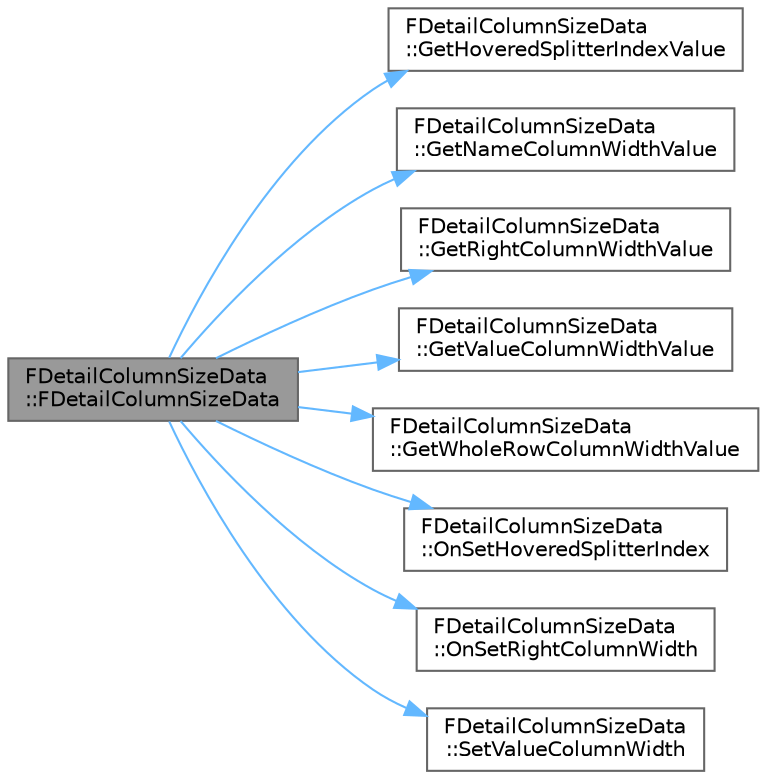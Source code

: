 digraph "FDetailColumnSizeData::FDetailColumnSizeData"
{
 // INTERACTIVE_SVG=YES
 // LATEX_PDF_SIZE
  bgcolor="transparent";
  edge [fontname=Helvetica,fontsize=10,labelfontname=Helvetica,labelfontsize=10];
  node [fontname=Helvetica,fontsize=10,shape=box,height=0.2,width=0.4];
  rankdir="LR";
  Node1 [id="Node000001",label="FDetailColumnSizeData\l::FDetailColumnSizeData",height=0.2,width=0.4,color="gray40", fillcolor="grey60", style="filled", fontcolor="black",tooltip=" "];
  Node1 -> Node2 [id="edge1_Node000001_Node000002",color="steelblue1",style="solid",tooltip=" "];
  Node2 [id="Node000002",label="FDetailColumnSizeData\l::GetHoveredSplitterIndexValue",height=0.2,width=0.4,color="grey40", fillcolor="white", style="filled",URL="$d2/db4/classFDetailColumnSizeData.html#af11ce47dcb158e4772abf36ef60dd0c6",tooltip=" "];
  Node1 -> Node3 [id="edge2_Node000001_Node000003",color="steelblue1",style="solid",tooltip=" "];
  Node3 [id="Node000003",label="FDetailColumnSizeData\l::GetNameColumnWidthValue",height=0.2,width=0.4,color="grey40", fillcolor="white", style="filled",URL="$d2/db4/classFDetailColumnSizeData.html#a8d78958501fac9369c29029b01d2444f",tooltip=" "];
  Node1 -> Node4 [id="edge3_Node000001_Node000004",color="steelblue1",style="solid",tooltip=" "];
  Node4 [id="Node000004",label="FDetailColumnSizeData\l::GetRightColumnWidthValue",height=0.2,width=0.4,color="grey40", fillcolor="white", style="filled",URL="$d2/db4/classFDetailColumnSizeData.html#a354485b58d746a4774a9c7666c0b0b08",tooltip=" "];
  Node1 -> Node5 [id="edge4_Node000001_Node000005",color="steelblue1",style="solid",tooltip=" "];
  Node5 [id="Node000005",label="FDetailColumnSizeData\l::GetValueColumnWidthValue",height=0.2,width=0.4,color="grey40", fillcolor="white", style="filled",URL="$d2/db4/classFDetailColumnSizeData.html#ad193b8d4a079067260a36f9b0b972f26",tooltip=" "];
  Node1 -> Node6 [id="edge5_Node000001_Node000006",color="steelblue1",style="solid",tooltip=" "];
  Node6 [id="Node000006",label="FDetailColumnSizeData\l::GetWholeRowColumnWidthValue",height=0.2,width=0.4,color="grey40", fillcolor="white", style="filled",URL="$d2/db4/classFDetailColumnSizeData.html#ae823c64c1f83f2393f91836b6c3db2cc",tooltip=" "];
  Node1 -> Node7 [id="edge6_Node000001_Node000007",color="steelblue1",style="solid",tooltip=" "];
  Node7 [id="Node000007",label="FDetailColumnSizeData\l::OnSetHoveredSplitterIndex",height=0.2,width=0.4,color="grey40", fillcolor="white", style="filled",URL="$d2/db4/classFDetailColumnSizeData.html#a318fd175951183810bbdafc3002accb0",tooltip=" "];
  Node1 -> Node8 [id="edge7_Node000001_Node000008",color="steelblue1",style="solid",tooltip=" "];
  Node8 [id="Node000008",label="FDetailColumnSizeData\l::OnSetRightColumnWidth",height=0.2,width=0.4,color="grey40", fillcolor="white", style="filled",URL="$d2/db4/classFDetailColumnSizeData.html#a00a93bab57780471ea8e7146d1afcec7",tooltip=" "];
  Node1 -> Node9 [id="edge8_Node000001_Node000009",color="steelblue1",style="solid",tooltip=" "];
  Node9 [id="Node000009",label="FDetailColumnSizeData\l::SetValueColumnWidth",height=0.2,width=0.4,color="grey40", fillcolor="white", style="filled",URL="$d2/db4/classFDetailColumnSizeData.html#a2d724e18954329890c841521410f3752",tooltip=" "];
}
